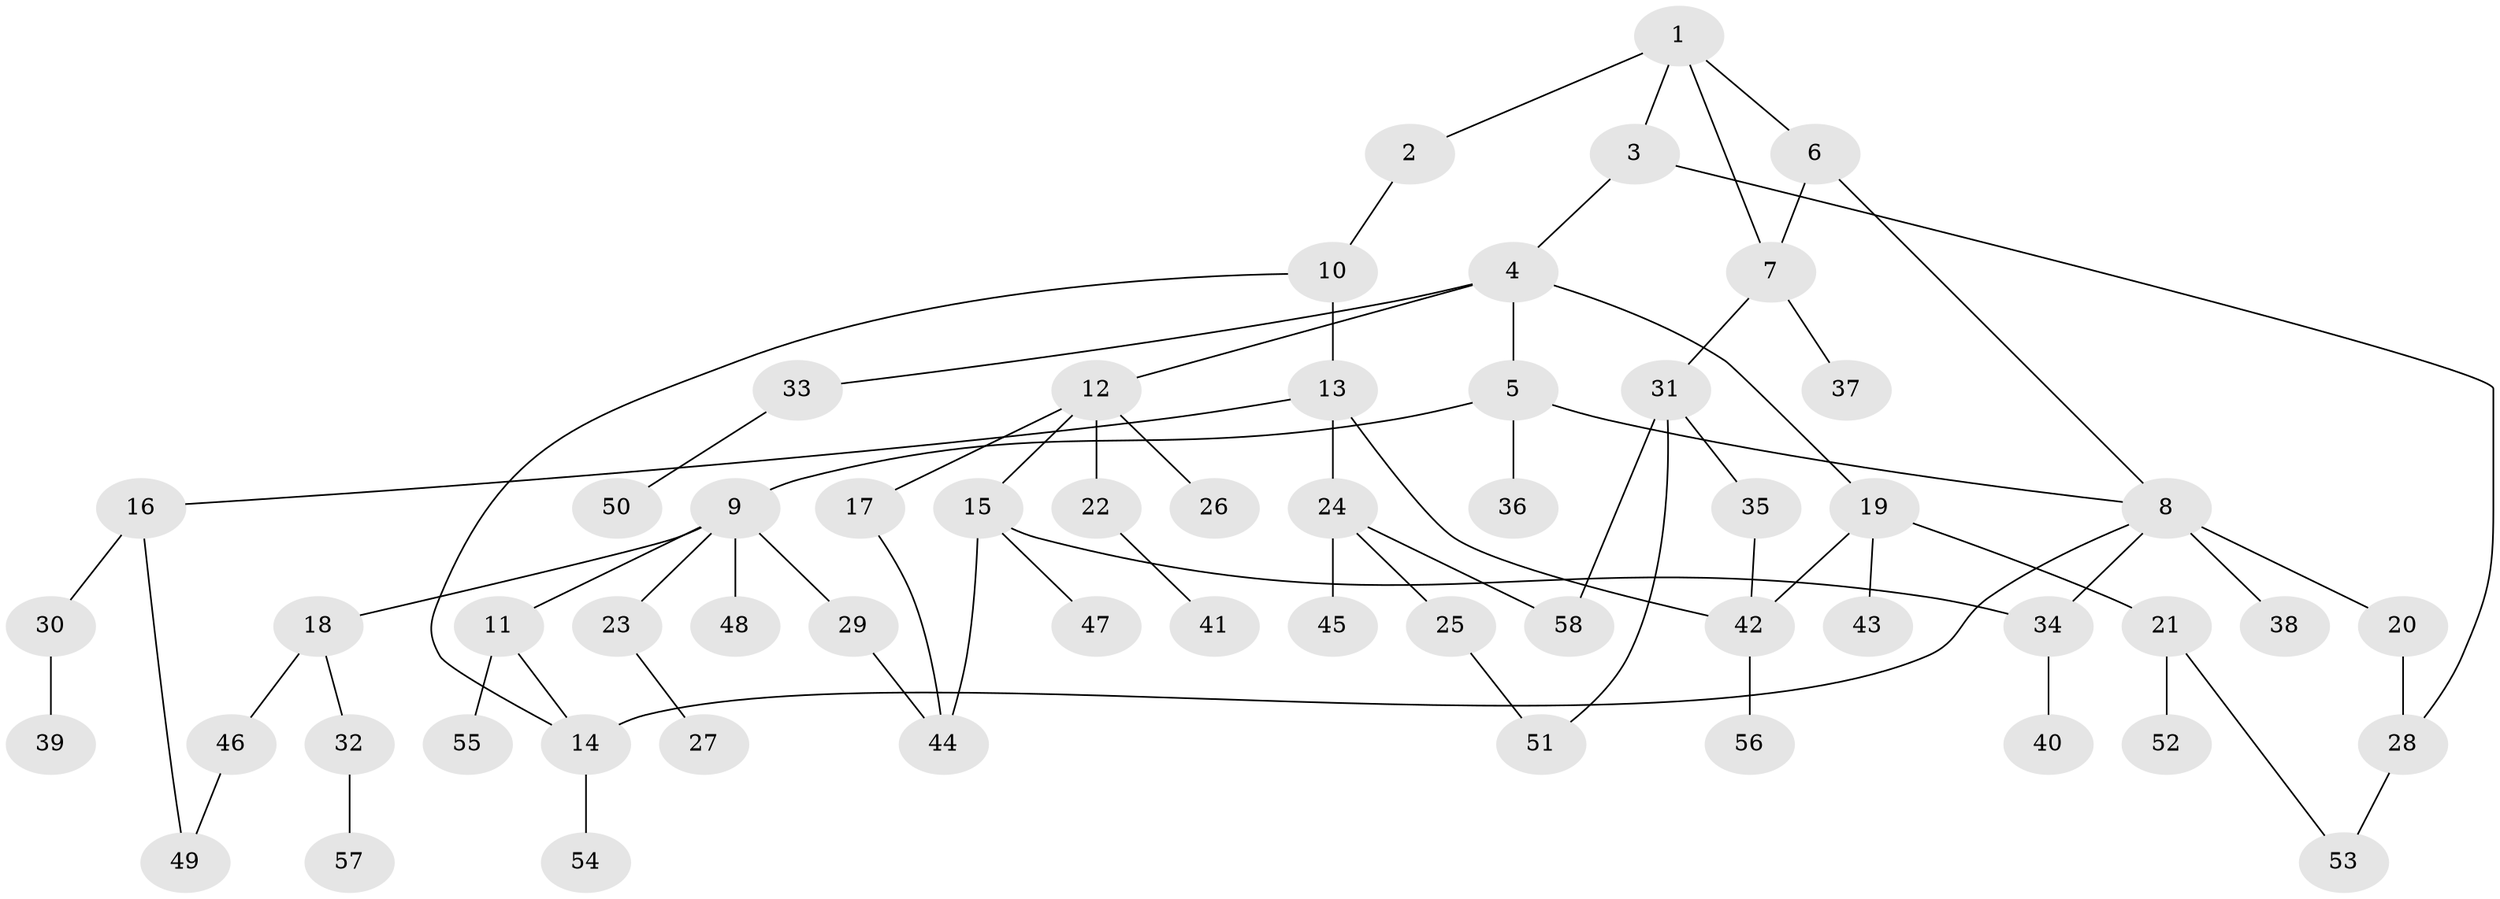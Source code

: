 // coarse degree distribution, {5: 0.1111111111111111, 2: 0.19444444444444445, 6: 0.08333333333333333, 3: 0.2222222222222222, 4: 0.05555555555555555, 1: 0.3333333333333333}
// Generated by graph-tools (version 1.1) at 2025/51/02/27/25 19:51:40]
// undirected, 58 vertices, 71 edges
graph export_dot {
graph [start="1"]
  node [color=gray90,style=filled];
  1;
  2;
  3;
  4;
  5;
  6;
  7;
  8;
  9;
  10;
  11;
  12;
  13;
  14;
  15;
  16;
  17;
  18;
  19;
  20;
  21;
  22;
  23;
  24;
  25;
  26;
  27;
  28;
  29;
  30;
  31;
  32;
  33;
  34;
  35;
  36;
  37;
  38;
  39;
  40;
  41;
  42;
  43;
  44;
  45;
  46;
  47;
  48;
  49;
  50;
  51;
  52;
  53;
  54;
  55;
  56;
  57;
  58;
  1 -- 2;
  1 -- 3;
  1 -- 6;
  1 -- 7;
  2 -- 10;
  3 -- 4;
  3 -- 28;
  4 -- 5;
  4 -- 12;
  4 -- 19;
  4 -- 33;
  5 -- 9;
  5 -- 36;
  5 -- 8;
  6 -- 8;
  6 -- 7;
  7 -- 31;
  7 -- 37;
  8 -- 14;
  8 -- 20;
  8 -- 38;
  8 -- 34;
  9 -- 11;
  9 -- 18;
  9 -- 23;
  9 -- 29;
  9 -- 48;
  10 -- 13;
  10 -- 14;
  11 -- 55;
  11 -- 14;
  12 -- 15;
  12 -- 17;
  12 -- 22;
  12 -- 26;
  13 -- 16;
  13 -- 24;
  13 -- 42;
  14 -- 54;
  15 -- 34;
  15 -- 47;
  15 -- 44;
  16 -- 30;
  16 -- 49;
  17 -- 44;
  18 -- 32;
  18 -- 46;
  19 -- 21;
  19 -- 42;
  19 -- 43;
  20 -- 28;
  21 -- 52;
  21 -- 53;
  22 -- 41;
  23 -- 27;
  24 -- 25;
  24 -- 45;
  24 -- 58;
  25 -- 51;
  28 -- 53;
  29 -- 44;
  30 -- 39;
  31 -- 35;
  31 -- 51;
  31 -- 58;
  32 -- 57;
  33 -- 50;
  34 -- 40;
  35 -- 42;
  42 -- 56;
  46 -- 49;
}
